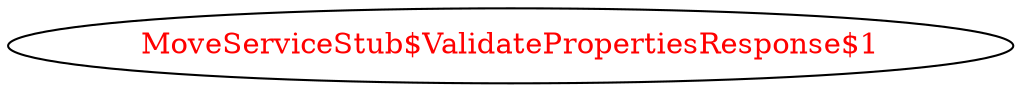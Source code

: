 digraph dependencyGraph {
 concentrate=true;
 ranksep="2.0";
 rankdir="LR"; 
 splines="ortho";
"MoveServiceStub$ValidatePropertiesResponse$1" [fontcolor="red"];
}